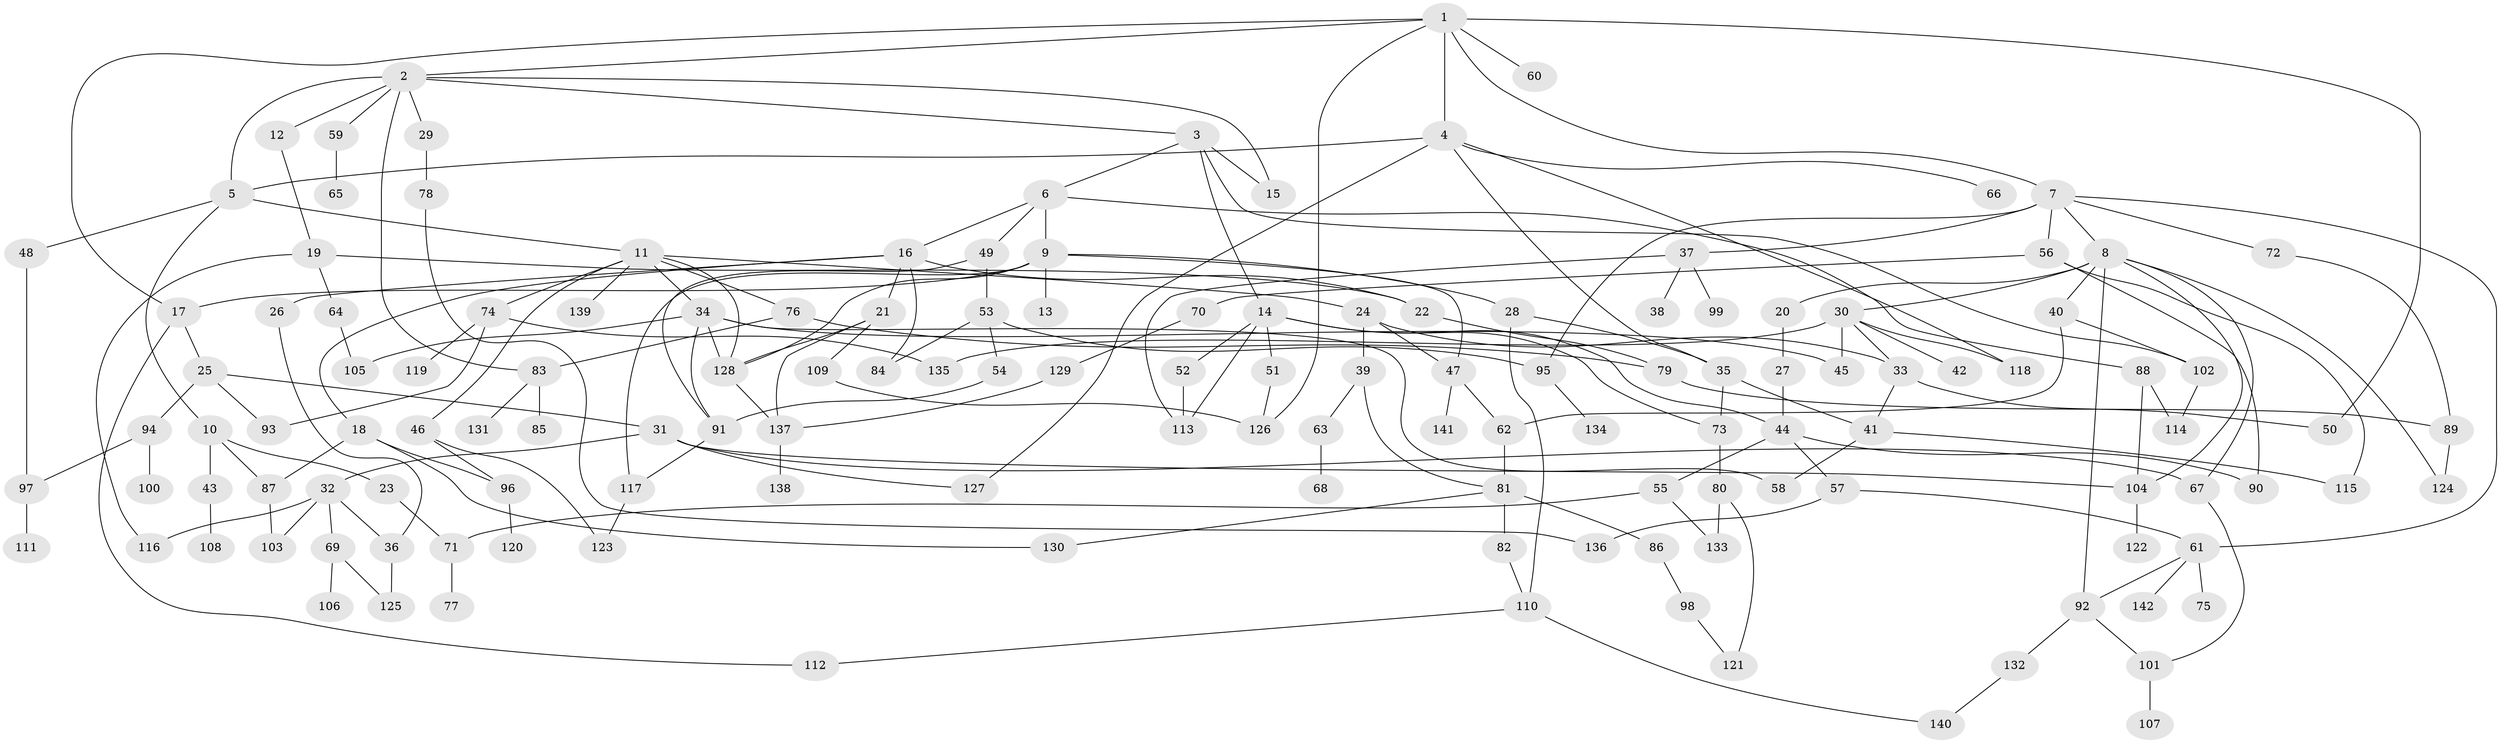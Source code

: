 // Generated by graph-tools (version 1.1) at 2025/01/03/09/25 03:01:04]
// undirected, 142 vertices, 205 edges
graph export_dot {
graph [start="1"]
  node [color=gray90,style=filled];
  1;
  2;
  3;
  4;
  5;
  6;
  7;
  8;
  9;
  10;
  11;
  12;
  13;
  14;
  15;
  16;
  17;
  18;
  19;
  20;
  21;
  22;
  23;
  24;
  25;
  26;
  27;
  28;
  29;
  30;
  31;
  32;
  33;
  34;
  35;
  36;
  37;
  38;
  39;
  40;
  41;
  42;
  43;
  44;
  45;
  46;
  47;
  48;
  49;
  50;
  51;
  52;
  53;
  54;
  55;
  56;
  57;
  58;
  59;
  60;
  61;
  62;
  63;
  64;
  65;
  66;
  67;
  68;
  69;
  70;
  71;
  72;
  73;
  74;
  75;
  76;
  77;
  78;
  79;
  80;
  81;
  82;
  83;
  84;
  85;
  86;
  87;
  88;
  89;
  90;
  91;
  92;
  93;
  94;
  95;
  96;
  97;
  98;
  99;
  100;
  101;
  102;
  103;
  104;
  105;
  106;
  107;
  108;
  109;
  110;
  111;
  112;
  113;
  114;
  115;
  116;
  117;
  118;
  119;
  120;
  121;
  122;
  123;
  124;
  125;
  126;
  127;
  128;
  129;
  130;
  131;
  132;
  133;
  134;
  135;
  136;
  137;
  138;
  139;
  140;
  141;
  142;
  1 -- 2;
  1 -- 4;
  1 -- 7;
  1 -- 60;
  1 -- 126;
  1 -- 50;
  1 -- 17;
  2 -- 3;
  2 -- 12;
  2 -- 29;
  2 -- 59;
  2 -- 83;
  2 -- 5;
  2 -- 15;
  3 -- 6;
  3 -- 14;
  3 -- 15;
  3 -- 102;
  4 -- 5;
  4 -- 35;
  4 -- 66;
  4 -- 118;
  4 -- 127;
  5 -- 10;
  5 -- 11;
  5 -- 48;
  6 -- 9;
  6 -- 16;
  6 -- 49;
  6 -- 88;
  7 -- 8;
  7 -- 37;
  7 -- 56;
  7 -- 61;
  7 -- 72;
  7 -- 95;
  8 -- 20;
  8 -- 30;
  8 -- 40;
  8 -- 92;
  8 -- 104;
  8 -- 124;
  8 -- 67;
  9 -- 13;
  9 -- 17;
  9 -- 28;
  9 -- 47;
  9 -- 117;
  9 -- 128;
  10 -- 23;
  10 -- 43;
  10 -- 87;
  11 -- 24;
  11 -- 34;
  11 -- 46;
  11 -- 74;
  11 -- 76;
  11 -- 139;
  11 -- 128;
  12 -- 19;
  14 -- 44;
  14 -- 51;
  14 -- 52;
  14 -- 73;
  14 -- 113;
  16 -- 18;
  16 -- 21;
  16 -- 22;
  16 -- 26;
  16 -- 84;
  17 -- 25;
  17 -- 112;
  18 -- 87;
  18 -- 130;
  18 -- 96;
  19 -- 64;
  19 -- 116;
  19 -- 22;
  20 -- 27;
  21 -- 109;
  21 -- 128;
  21 -- 137;
  22 -- 79;
  23 -- 71;
  24 -- 39;
  24 -- 33;
  24 -- 47;
  25 -- 31;
  25 -- 94;
  25 -- 93;
  26 -- 36;
  27 -- 44;
  28 -- 110;
  28 -- 35;
  29 -- 78;
  30 -- 33;
  30 -- 42;
  30 -- 135;
  30 -- 118;
  30 -- 45;
  31 -- 32;
  31 -- 67;
  31 -- 127;
  31 -- 104;
  32 -- 69;
  32 -- 103;
  32 -- 116;
  32 -- 36;
  33 -- 50;
  33 -- 41;
  34 -- 45;
  34 -- 58;
  34 -- 128;
  34 -- 91;
  34 -- 105;
  35 -- 41;
  35 -- 73;
  36 -- 125;
  37 -- 38;
  37 -- 99;
  37 -- 113;
  39 -- 63;
  39 -- 81;
  40 -- 62;
  40 -- 102;
  41 -- 58;
  41 -- 115;
  43 -- 108;
  44 -- 55;
  44 -- 57;
  44 -- 90;
  46 -- 96;
  46 -- 123;
  47 -- 141;
  47 -- 62;
  48 -- 97;
  49 -- 53;
  49 -- 91;
  51 -- 126;
  52 -- 113;
  53 -- 54;
  53 -- 84;
  53 -- 95;
  54 -- 91;
  55 -- 71;
  55 -- 133;
  56 -- 70;
  56 -- 115;
  56 -- 90;
  57 -- 61;
  57 -- 136;
  59 -- 65;
  61 -- 75;
  61 -- 142;
  61 -- 92;
  62 -- 81;
  63 -- 68;
  64 -- 105;
  67 -- 101;
  69 -- 106;
  69 -- 125;
  70 -- 129;
  71 -- 77;
  72 -- 89;
  73 -- 80;
  74 -- 93;
  74 -- 119;
  74 -- 135;
  76 -- 79;
  76 -- 83;
  78 -- 136;
  79 -- 89;
  80 -- 121;
  80 -- 133;
  81 -- 82;
  81 -- 86;
  81 -- 130;
  82 -- 110;
  83 -- 85;
  83 -- 131;
  86 -- 98;
  87 -- 103;
  88 -- 104;
  88 -- 114;
  89 -- 124;
  91 -- 117;
  92 -- 132;
  92 -- 101;
  94 -- 100;
  94 -- 97;
  95 -- 134;
  96 -- 120;
  97 -- 111;
  98 -- 121;
  101 -- 107;
  102 -- 114;
  104 -- 122;
  109 -- 126;
  110 -- 112;
  110 -- 140;
  117 -- 123;
  128 -- 137;
  129 -- 137;
  132 -- 140;
  137 -- 138;
}
